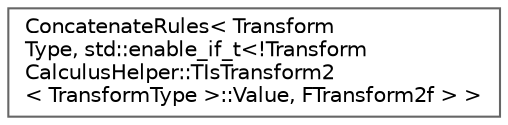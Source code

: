 digraph "Graphical Class Hierarchy"
{
 // INTERACTIVE_SVG=YES
 // LATEX_PDF_SIZE
  bgcolor="transparent";
  edge [fontname=Helvetica,fontsize=10,labelfontname=Helvetica,labelfontsize=10];
  node [fontname=Helvetica,fontsize=10,shape=box,height=0.2,width=0.4];
  rankdir="LR";
  Node0 [id="Node000000",label="ConcatenateRules\< Transform\lType, std::enable_if_t\<!Transform\lCalculusHelper::TIsTransform2\l\< TransformType \>::Value, FTransform2f \> \>",height=0.2,width=0.4,color="grey40", fillcolor="white", style="filled",URL="$dc/de8/structConcatenateRules_3_01TransformType_00_01std_1_1enable__if__t_3_9TransformCalculusHelper_1_25054ef7a1c714261aa3d271ab9c604e.html",tooltip=" "];
}
